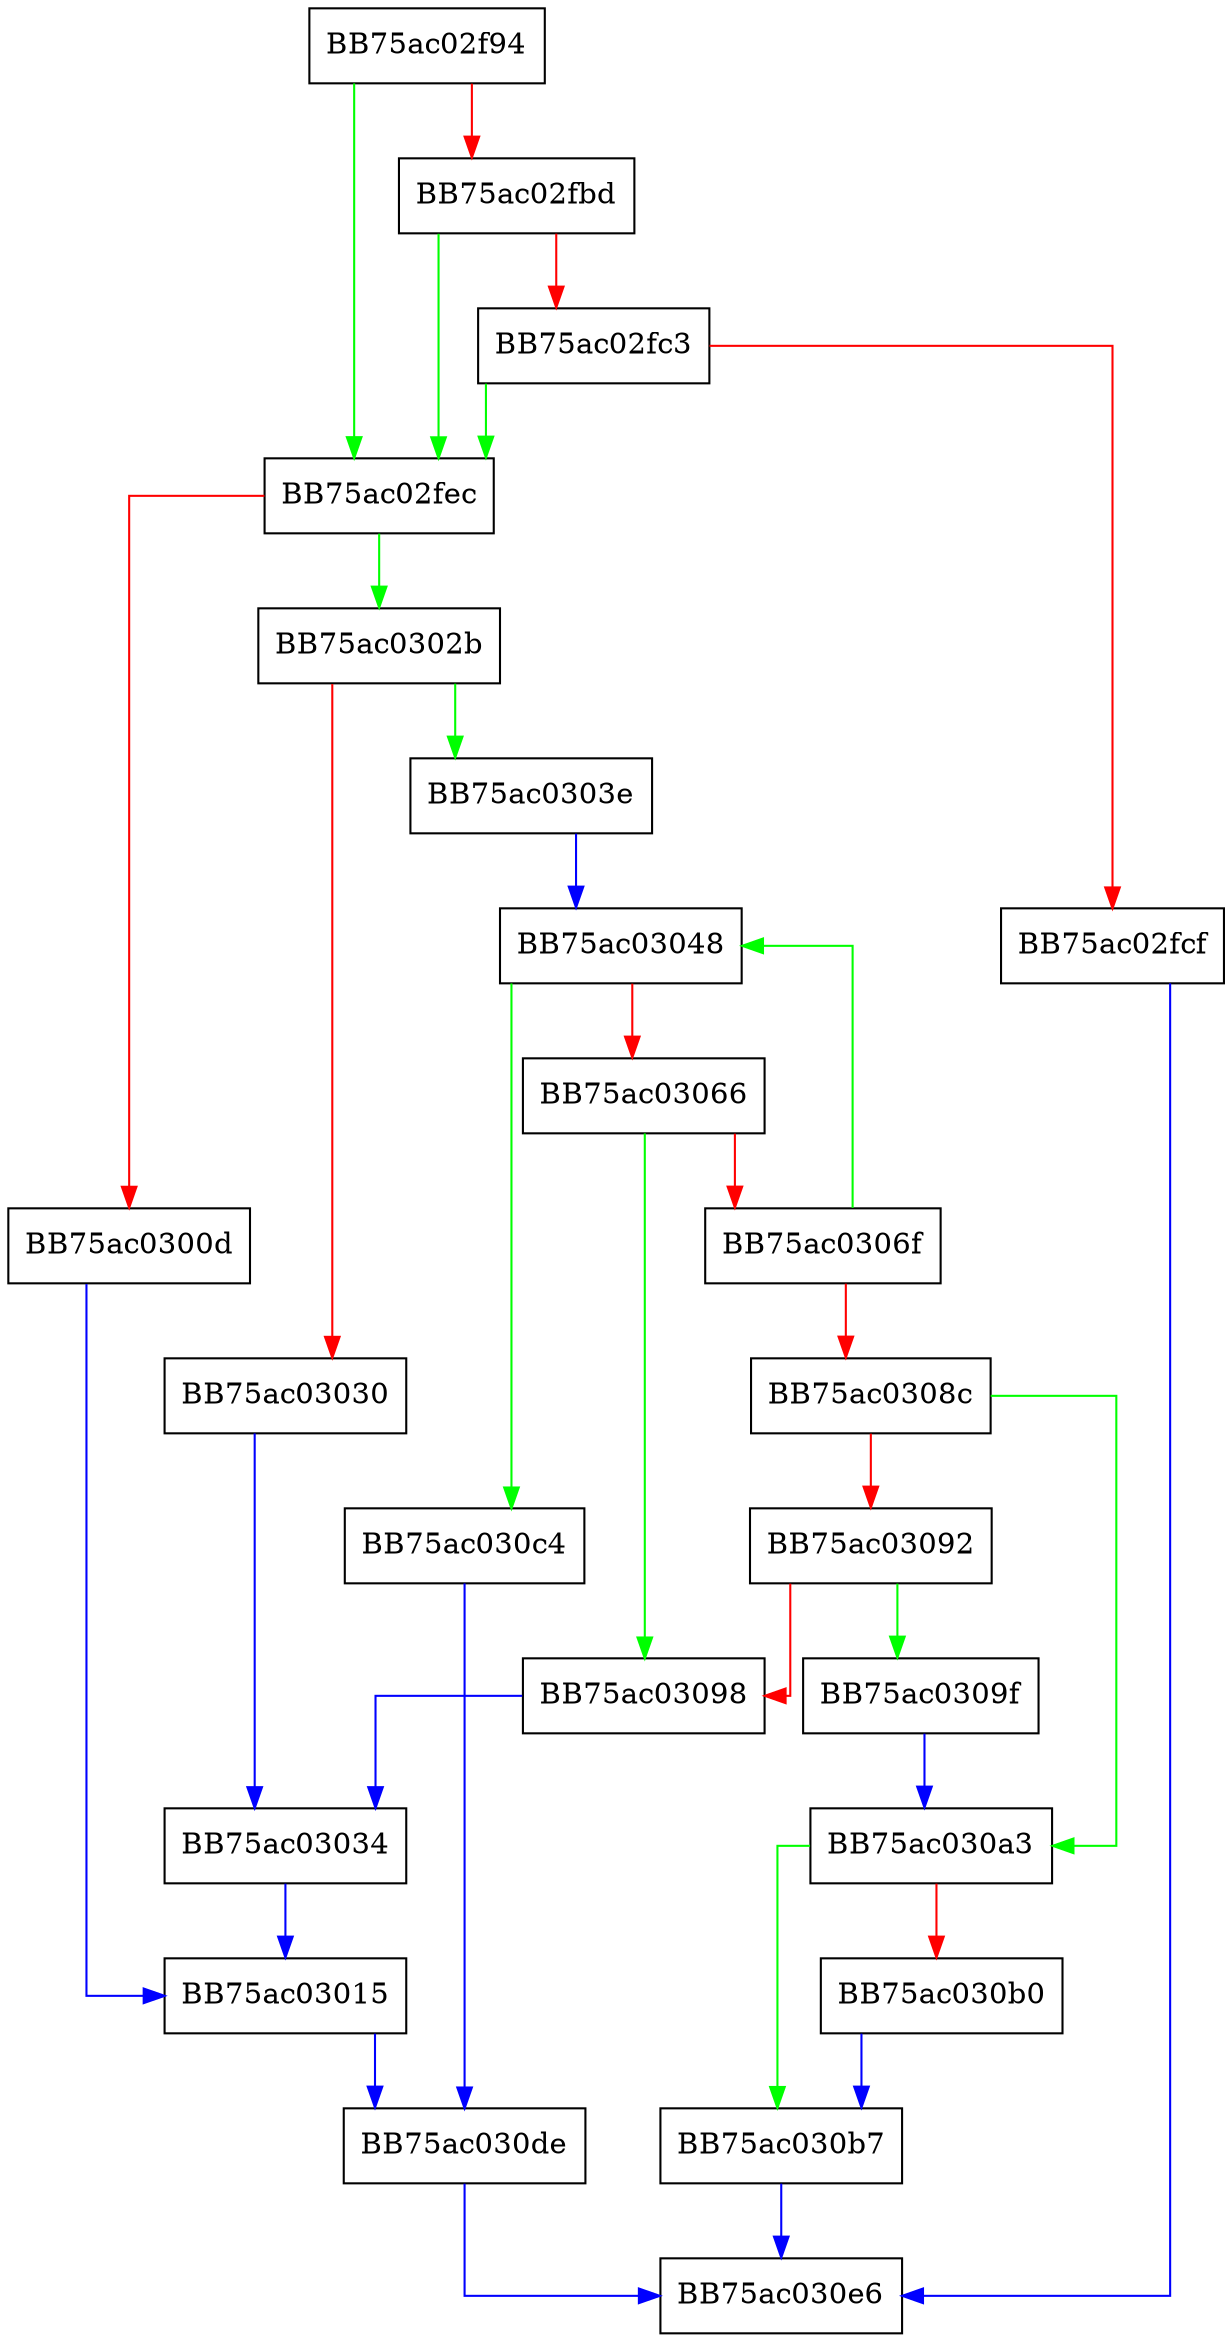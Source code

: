 digraph ZSTD_findFrameSizeInfo {
  node [shape="box"];
  graph [splines=ortho];
  BB75ac02f94 -> BB75ac02fec [color="green"];
  BB75ac02f94 -> BB75ac02fbd [color="red"];
  BB75ac02fbd -> BB75ac02fec [color="green"];
  BB75ac02fbd -> BB75ac02fc3 [color="red"];
  BB75ac02fc3 -> BB75ac02fec [color="green"];
  BB75ac02fc3 -> BB75ac02fcf [color="red"];
  BB75ac02fcf -> BB75ac030e6 [color="blue"];
  BB75ac02fec -> BB75ac0302b [color="green"];
  BB75ac02fec -> BB75ac0300d [color="red"];
  BB75ac0300d -> BB75ac03015 [color="blue"];
  BB75ac03015 -> BB75ac030de [color="blue"];
  BB75ac0302b -> BB75ac0303e [color="green"];
  BB75ac0302b -> BB75ac03030 [color="red"];
  BB75ac03030 -> BB75ac03034 [color="blue"];
  BB75ac03034 -> BB75ac03015 [color="blue"];
  BB75ac0303e -> BB75ac03048 [color="blue"];
  BB75ac03048 -> BB75ac030c4 [color="green"];
  BB75ac03048 -> BB75ac03066 [color="red"];
  BB75ac03066 -> BB75ac03098 [color="green"];
  BB75ac03066 -> BB75ac0306f [color="red"];
  BB75ac0306f -> BB75ac03048 [color="green"];
  BB75ac0306f -> BB75ac0308c [color="red"];
  BB75ac0308c -> BB75ac030a3 [color="green"];
  BB75ac0308c -> BB75ac03092 [color="red"];
  BB75ac03092 -> BB75ac0309f [color="green"];
  BB75ac03092 -> BB75ac03098 [color="red"];
  BB75ac03098 -> BB75ac03034 [color="blue"];
  BB75ac0309f -> BB75ac030a3 [color="blue"];
  BB75ac030a3 -> BB75ac030b7 [color="green"];
  BB75ac030a3 -> BB75ac030b0 [color="red"];
  BB75ac030b0 -> BB75ac030b7 [color="blue"];
  BB75ac030b7 -> BB75ac030e6 [color="blue"];
  BB75ac030c4 -> BB75ac030de [color="blue"];
  BB75ac030de -> BB75ac030e6 [color="blue"];
}